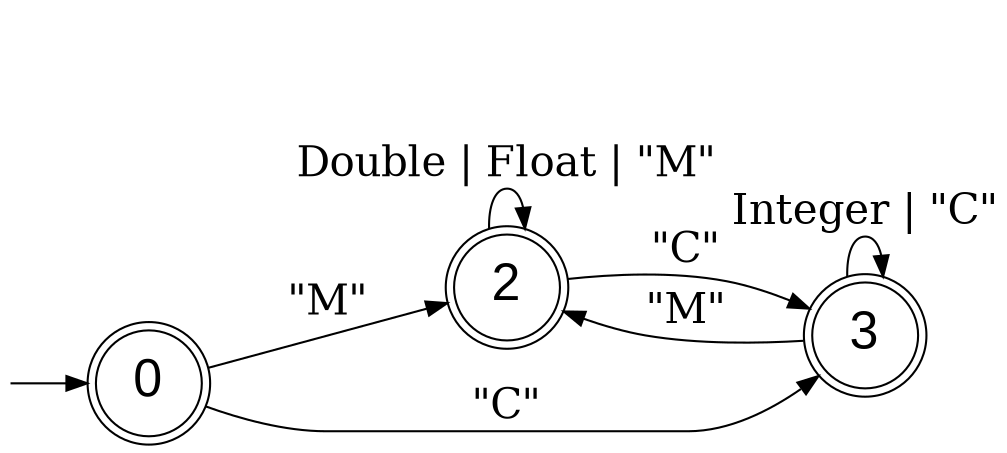digraph G {
  fontname=courier;
  rankdir=LR; graph[labeljust=l,nojustify=true]
  node [fontname=Arial, fontsize=25];
  edge [fontsize=20];
// Initial state
I0 [label="", style=invis, width=0]
I0 -> 0;
// 3 final states
F0 [label="", style=invis, width=0]
F2 [label="", style=invis, width=0]
F3 [label="", style=invis, width=0]
// all 4 states
0 [label="0",shape=doublecircle]
0 -> 2 [label="\"M\"",minlen=2]
0 -> 3 [label="\"C\""]
2 [label="2",shape=doublecircle]
2 -> 2 [label="Double | Float | \"M\"",minlen=2]
2 -> 3 [label="\"C\"",minlen=2]
3 [label="3",shape=doublecircle]
3 -> 2 [label="\"M\"",minlen=2]
3 -> 3 [label="Integer | \"C\""]
  labelloc="t";
  label=""
}
